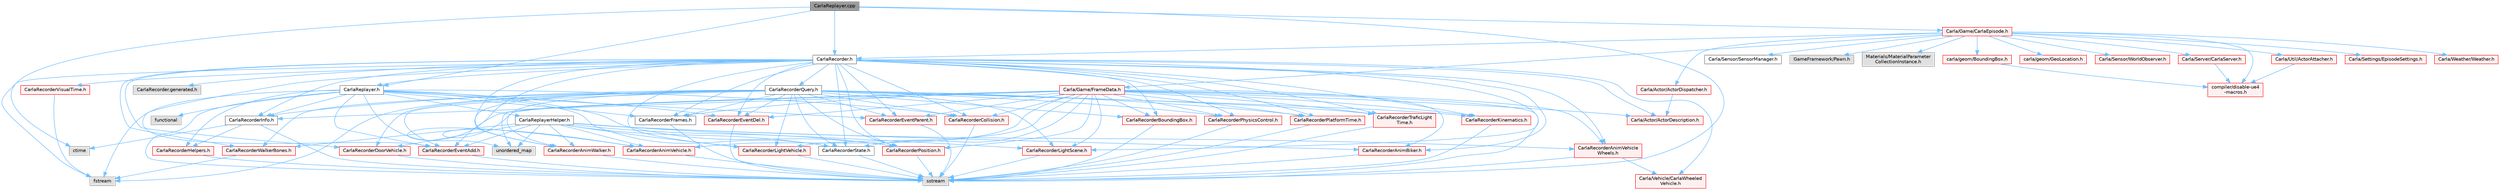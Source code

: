 digraph "CarlaReplayer.cpp"
{
 // INTERACTIVE_SVG=YES
 // LATEX_PDF_SIZE
  bgcolor="transparent";
  edge [fontname=Helvetica,fontsize=10,labelfontname=Helvetica,labelfontsize=10];
  node [fontname=Helvetica,fontsize=10,shape=box,height=0.2,width=0.4];
  Node1 [id="Node000001",label="CarlaReplayer.cpp",height=0.2,width=0.4,color="gray40", fillcolor="grey60", style="filled", fontcolor="black",tooltip=" "];
  Node1 -> Node2 [id="edge1_Node000001_Node000002",color="steelblue1",style="solid",tooltip=" "];
  Node2 [id="Node000002",label="CarlaReplayer.h",height=0.2,width=0.4,color="grey40", fillcolor="white", style="filled",URL="$de/dea/CarlaReplayer_8h.html",tooltip=" "];
  Node2 -> Node3 [id="edge2_Node000002_Node000003",color="steelblue1",style="solid",tooltip=" "];
  Node3 [id="Node000003",label="fstream",height=0.2,width=0.4,color="grey60", fillcolor="#E0E0E0", style="filled",tooltip=" "];
  Node2 -> Node4 [id="edge3_Node000002_Node000004",color="steelblue1",style="solid",tooltip=" "];
  Node4 [id="Node000004",label="sstream",height=0.2,width=0.4,color="grey60", fillcolor="#E0E0E0", style="filled",tooltip=" "];
  Node2 -> Node5 [id="edge4_Node000002_Node000005",color="steelblue1",style="solid",tooltip=" "];
  Node5 [id="Node000005",label="unordered_map",height=0.2,width=0.4,color="grey60", fillcolor="#E0E0E0", style="filled",tooltip=" "];
  Node2 -> Node6 [id="edge5_Node000002_Node000006",color="steelblue1",style="solid",tooltip=" "];
  Node6 [id="Node000006",label="functional",height=0.2,width=0.4,color="grey60", fillcolor="#E0E0E0", style="filled",tooltip=" "];
  Node2 -> Node7 [id="edge6_Node000002_Node000007",color="steelblue1",style="solid",tooltip=" "];
  Node7 [id="Node000007",label="CarlaRecorderInfo.h",height=0.2,width=0.4,color="grey40", fillcolor="white", style="filled",URL="$df/de9/CarlaRecorderInfo_8h.html",tooltip=" "];
  Node7 -> Node8 [id="edge7_Node000007_Node000008",color="steelblue1",style="solid",tooltip=" "];
  Node8 [id="Node000008",label="CarlaRecorderHelpers.h",height=0.2,width=0.4,color="red", fillcolor="#FFF0F0", style="filled",URL="$d6/dd1/CarlaRecorderHelpers_8h.html",tooltip=" "];
  Node8 -> Node4 [id="edge8_Node000008_Node000004",color="steelblue1",style="solid",tooltip=" "];
  Node7 -> Node4 [id="edge9_Node000007_Node000004",color="steelblue1",style="solid",tooltip=" "];
  Node7 -> Node10 [id="edge10_Node000007_Node000010",color="steelblue1",style="solid",tooltip=" "];
  Node10 [id="Node000010",label="ctime",height=0.2,width=0.4,color="grey60", fillcolor="#E0E0E0", style="filled",tooltip=" "];
  Node2 -> Node11 [id="edge11_Node000002_Node000011",color="steelblue1",style="solid",tooltip=" "];
  Node11 [id="Node000011",label="CarlaRecorderFrames.h",height=0.2,width=0.4,color="grey40", fillcolor="white", style="filled",URL="$dc/dfc/CarlaRecorderFrames_8h.html",tooltip=" "];
  Node11 -> Node4 [id="edge12_Node000011_Node000004",color="steelblue1",style="solid",tooltip=" "];
  Node2 -> Node12 [id="edge13_Node000002_Node000012",color="steelblue1",style="solid",tooltip=" "];
  Node12 [id="Node000012",label="CarlaRecorderEventAdd.h",height=0.2,width=0.4,color="red", fillcolor="#FFF0F0", style="filled",URL="$d0/d0e/CarlaRecorderEventAdd_8h.html",tooltip=" "];
  Node12 -> Node4 [id="edge14_Node000012_Node000004",color="steelblue1",style="solid",tooltip=" "];
  Node2 -> Node13 [id="edge15_Node000002_Node000013",color="steelblue1",style="solid",tooltip=" "];
  Node13 [id="Node000013",label="CarlaRecorderEventDel.h",height=0.2,width=0.4,color="red", fillcolor="#FFF0F0", style="filled",URL="$d7/d4c/CarlaRecorderEventDel_8h.html",tooltip=" "];
  Node13 -> Node4 [id="edge16_Node000013_Node000004",color="steelblue1",style="solid",tooltip=" "];
  Node2 -> Node14 [id="edge17_Node000002_Node000014",color="steelblue1",style="solid",tooltip=" "];
  Node14 [id="Node000014",label="CarlaRecorderEventParent.h",height=0.2,width=0.4,color="red", fillcolor="#FFF0F0", style="filled",URL="$d0/dc2/CarlaRecorderEventParent_8h.html",tooltip=" "];
  Node14 -> Node4 [id="edge18_Node000014_Node000004",color="steelblue1",style="solid",tooltip=" "];
  Node2 -> Node15 [id="edge19_Node000002_Node000015",color="steelblue1",style="solid",tooltip=" "];
  Node15 [id="Node000015",label="CarlaRecorderCollision.h",height=0.2,width=0.4,color="red", fillcolor="#FFF0F0", style="filled",URL="$df/d06/CarlaRecorderCollision_8h.html",tooltip=" "];
  Node15 -> Node4 [id="edge20_Node000015_Node000004",color="steelblue1",style="solid",tooltip=" "];
  Node2 -> Node17 [id="edge21_Node000002_Node000017",color="steelblue1",style="solid",tooltip=" "];
  Node17 [id="Node000017",label="CarlaRecorderPosition.h",height=0.2,width=0.4,color="red", fillcolor="#FFF0F0", style="filled",URL="$dc/d20/CarlaRecorderPosition_8h.html",tooltip=" "];
  Node17 -> Node4 [id="edge22_Node000017_Node000004",color="steelblue1",style="solid",tooltip=" "];
  Node2 -> Node18 [id="edge23_Node000002_Node000018",color="steelblue1",style="solid",tooltip=" "];
  Node18 [id="Node000018",label="CarlaRecorderState.h",height=0.2,width=0.4,color="grey40", fillcolor="white", style="filled",URL="$da/d32/CarlaRecorderState_8h.html",tooltip=" "];
  Node18 -> Node4 [id="edge24_Node000018_Node000004",color="steelblue1",style="solid",tooltip=" "];
  Node2 -> Node8 [id="edge25_Node000002_Node000008",color="steelblue1",style="solid",tooltip=" "];
  Node2 -> Node19 [id="edge26_Node000002_Node000019",color="steelblue1",style="solid",tooltip=" "];
  Node19 [id="Node000019",label="CarlaReplayerHelper.h",height=0.2,width=0.4,color="grey40", fillcolor="white", style="filled",URL="$d1/d62/CarlaReplayerHelper_8h.html",tooltip=" "];
  Node19 -> Node12 [id="edge27_Node000019_Node000012",color="steelblue1",style="solid",tooltip=" "];
  Node19 -> Node17 [id="edge28_Node000019_Node000017",color="steelblue1",style="solid",tooltip=" "];
  Node19 -> Node18 [id="edge29_Node000019_Node000018",color="steelblue1",style="solid",tooltip=" "];
  Node19 -> Node20 [id="edge30_Node000019_Node000020",color="steelblue1",style="solid",tooltip=" "];
  Node20 [id="Node000020",label="CarlaRecorderAnimBiker.h",height=0.2,width=0.4,color="red", fillcolor="#FFF0F0", style="filled",URL="$d6/dda/CarlaRecorderAnimBiker_8h.html",tooltip=" "];
  Node20 -> Node4 [id="edge31_Node000020_Node000004",color="steelblue1",style="solid",tooltip=" "];
  Node19 -> Node21 [id="edge32_Node000019_Node000021",color="steelblue1",style="solid",tooltip=" "];
  Node21 [id="Node000021",label="CarlaRecorderAnimWalker.h",height=0.2,width=0.4,color="red", fillcolor="#FFF0F0", style="filled",URL="$d3/d60/CarlaRecorderAnimWalker_8h.html",tooltip=" "];
  Node21 -> Node4 [id="edge33_Node000021_Node000004",color="steelblue1",style="solid",tooltip=" "];
  Node19 -> Node22 [id="edge34_Node000019_Node000022",color="steelblue1",style="solid",tooltip=" "];
  Node22 [id="Node000022",label="CarlaRecorderAnimVehicle.h",height=0.2,width=0.4,color="red", fillcolor="#FFF0F0", style="filled",URL="$d6/d44/CarlaRecorderAnimVehicle_8h.html",tooltip=" "];
  Node22 -> Node4 [id="edge35_Node000022_Node000004",color="steelblue1",style="solid",tooltip=" "];
  Node19 -> Node23 [id="edge36_Node000019_Node000023",color="steelblue1",style="solid",tooltip=" "];
  Node23 [id="Node000023",label="CarlaRecorderAnimVehicle\lWheels.h",height=0.2,width=0.4,color="red", fillcolor="#FFF0F0", style="filled",URL="$d0/d5c/CarlaRecorderAnimVehicleWheels_8h.html",tooltip=" "];
  Node23 -> Node4 [id="edge37_Node000023_Node000004",color="steelblue1",style="solid",tooltip=" "];
  Node23 -> Node24 [id="edge38_Node000023_Node000024",color="steelblue1",style="solid",tooltip=" "];
  Node24 [id="Node000024",label="Carla/Vehicle/CarlaWheeled\lVehicle.h",height=0.2,width=0.4,color="red", fillcolor="#FFF0F0", style="filled",URL="$d3/d00/CarlaWheeledVehicle_8h.html",tooltip=" "];
  Node19 -> Node66 [id="edge39_Node000019_Node000066",color="steelblue1",style="solid",tooltip=" "];
  Node66 [id="Node000066",label="CarlaRecorderLightVehicle.h",height=0.2,width=0.4,color="red", fillcolor="#FFF0F0", style="filled",URL="$de/da8/CarlaRecorderLightVehicle_8h.html",tooltip=" "];
  Node66 -> Node4 [id="edge40_Node000066_Node000004",color="steelblue1",style="solid",tooltip=" "];
  Node19 -> Node67 [id="edge41_Node000019_Node000067",color="steelblue1",style="solid",tooltip=" "];
  Node67 [id="Node000067",label="CarlaRecorderLightScene.h",height=0.2,width=0.4,color="red", fillcolor="#FFF0F0", style="filled",URL="$d9/dc8/CarlaRecorderLightScene_8h.html",tooltip=" "];
  Node67 -> Node4 [id="edge42_Node000067_Node000004",color="steelblue1",style="solid",tooltip=" "];
  Node19 -> Node68 [id="edge43_Node000019_Node000068",color="steelblue1",style="solid",tooltip=" "];
  Node68 [id="Node000068",label="CarlaRecorderDoorVehicle.h",height=0.2,width=0.4,color="red", fillcolor="#FFF0F0", style="filled",URL="$de/d44/CarlaRecorderDoorVehicle_8h.html",tooltip=" "];
  Node68 -> Node4 [id="edge44_Node000068_Node000004",color="steelblue1",style="solid",tooltip=" "];
  Node19 -> Node69 [id="edge45_Node000019_Node000069",color="steelblue1",style="solid",tooltip=" "];
  Node69 [id="Node000069",label="CarlaRecorderWalkerBones.h",height=0.2,width=0.4,color="red", fillcolor="#FFF0F0", style="filled",URL="$da/dfe/CarlaRecorderWalkerBones_8h.html",tooltip=" "];
  Node69 -> Node3 [id="edge46_Node000069_Node000003",color="steelblue1",style="solid",tooltip=" "];
  Node19 -> Node5 [id="edge47_Node000019_Node000005",color="steelblue1",style="solid",tooltip=" "];
  Node1 -> Node70 [id="edge48_Node000001_Node000070",color="steelblue1",style="solid",tooltip=" "];
  Node70 [id="Node000070",label="CarlaRecorder.h",height=0.2,width=0.4,color="grey40", fillcolor="white", style="filled",URL="$d9/d6a/CarlaRecorder_8h.html",tooltip=" "];
  Node70 -> Node3 [id="edge49_Node000070_Node000003",color="steelblue1",style="solid",tooltip=" "];
  Node70 -> Node71 [id="edge50_Node000070_Node000071",color="steelblue1",style="solid",tooltip=" "];
  Node71 [id="Node000071",label="Carla/Actor/ActorDescription.h",height=0.2,width=0.4,color="red", fillcolor="#FFF0F0", style="filled",URL="$d4/de6/Unreal_2CarlaUE4_2Plugins_2Carla_2Source_2Carla_2Actor_2ActorDescription_8h.html",tooltip=" "];
  Node70 -> Node82 [id="edge51_Node000070_Node000082",color="steelblue1",style="solid",tooltip=" "];
  Node82 [id="Node000082",label="CarlaRecorderTraficLight\lTime.h",height=0.2,width=0.4,color="red", fillcolor="#FFF0F0", style="filled",URL="$d0/de7/CarlaRecorderTraficLightTime_8h.html",tooltip=" "];
  Node82 -> Node4 [id="edge52_Node000082_Node000004",color="steelblue1",style="solid",tooltip=" "];
  Node70 -> Node83 [id="edge53_Node000070_Node000083",color="steelblue1",style="solid",tooltip=" "];
  Node83 [id="Node000083",label="CarlaRecorderPhysicsControl.h",height=0.2,width=0.4,color="red", fillcolor="#FFF0F0", style="filled",URL="$d3/d34/CarlaRecorderPhysicsControl_8h.html",tooltip=" "];
  Node83 -> Node4 [id="edge54_Node000083_Node000004",color="steelblue1",style="solid",tooltip=" "];
  Node70 -> Node84 [id="edge55_Node000070_Node000084",color="steelblue1",style="solid",tooltip=" "];
  Node84 [id="Node000084",label="CarlaRecorderPlatformTime.h",height=0.2,width=0.4,color="red", fillcolor="#FFF0F0", style="filled",URL="$d0/de8/CarlaRecorderPlatformTime_8h.html",tooltip=" "];
  Node84 -> Node4 [id="edge56_Node000084_Node000004",color="steelblue1",style="solid",tooltip=" "];
  Node70 -> Node86 [id="edge57_Node000070_Node000086",color="steelblue1",style="solid",tooltip=" "];
  Node86 [id="Node000086",label="CarlaRecorderBoundingBox.h",height=0.2,width=0.4,color="red", fillcolor="#FFF0F0", style="filled",URL="$d1/deb/CarlaRecorderBoundingBox_8h.html",tooltip=" "];
  Node86 -> Node4 [id="edge58_Node000086_Node000004",color="steelblue1",style="solid",tooltip=" "];
  Node70 -> Node87 [id="edge59_Node000070_Node000087",color="steelblue1",style="solid",tooltip=" "];
  Node87 [id="Node000087",label="CarlaRecorderKinematics.h",height=0.2,width=0.4,color="red", fillcolor="#FFF0F0", style="filled",URL="$d1/de3/CarlaRecorderKinematics_8h.html",tooltip=" "];
  Node87 -> Node4 [id="edge60_Node000087_Node000004",color="steelblue1",style="solid",tooltip=" "];
  Node70 -> Node67 [id="edge61_Node000070_Node000067",color="steelblue1",style="solid",tooltip=" "];
  Node70 -> Node66 [id="edge62_Node000070_Node000066",color="steelblue1",style="solid",tooltip=" "];
  Node70 -> Node22 [id="edge63_Node000070_Node000022",color="steelblue1",style="solid",tooltip=" "];
  Node70 -> Node23 [id="edge64_Node000070_Node000023",color="steelblue1",style="solid",tooltip=" "];
  Node70 -> Node21 [id="edge65_Node000070_Node000021",color="steelblue1",style="solid",tooltip=" "];
  Node70 -> Node20 [id="edge66_Node000070_Node000020",color="steelblue1",style="solid",tooltip=" "];
  Node70 -> Node15 [id="edge67_Node000070_Node000015",color="steelblue1",style="solid",tooltip=" "];
  Node70 -> Node12 [id="edge68_Node000070_Node000012",color="steelblue1",style="solid",tooltip=" "];
  Node70 -> Node13 [id="edge69_Node000070_Node000013",color="steelblue1",style="solid",tooltip=" "];
  Node70 -> Node14 [id="edge70_Node000070_Node000014",color="steelblue1",style="solid",tooltip=" "];
  Node70 -> Node11 [id="edge71_Node000070_Node000011",color="steelblue1",style="solid",tooltip=" "];
  Node70 -> Node7 [id="edge72_Node000070_Node000007",color="steelblue1",style="solid",tooltip=" "];
  Node70 -> Node17 [id="edge73_Node000070_Node000017",color="steelblue1",style="solid",tooltip=" "];
  Node70 -> Node88 [id="edge74_Node000070_Node000088",color="steelblue1",style="solid",tooltip=" "];
  Node88 [id="Node000088",label="CarlaRecorderQuery.h",height=0.2,width=0.4,color="grey40", fillcolor="white", style="filled",URL="$d7/dbd/CarlaRecorderQuery_8h.html",tooltip=" "];
  Node88 -> Node3 [id="edge75_Node000088_Node000003",color="steelblue1",style="solid",tooltip=" "];
  Node88 -> Node82 [id="edge76_Node000088_Node000082",color="steelblue1",style="solid",tooltip=" "];
  Node88 -> Node83 [id="edge77_Node000088_Node000083",color="steelblue1",style="solid",tooltip=" "];
  Node88 -> Node84 [id="edge78_Node000088_Node000084",color="steelblue1",style="solid",tooltip=" "];
  Node88 -> Node86 [id="edge79_Node000088_Node000086",color="steelblue1",style="solid",tooltip=" "];
  Node88 -> Node87 [id="edge80_Node000088_Node000087",color="steelblue1",style="solid",tooltip=" "];
  Node88 -> Node67 [id="edge81_Node000088_Node000067",color="steelblue1",style="solid",tooltip=" "];
  Node88 -> Node66 [id="edge82_Node000088_Node000066",color="steelblue1",style="solid",tooltip=" "];
  Node88 -> Node21 [id="edge83_Node000088_Node000021",color="steelblue1",style="solid",tooltip=" "];
  Node88 -> Node22 [id="edge84_Node000088_Node000022",color="steelblue1",style="solid",tooltip=" "];
  Node88 -> Node15 [id="edge85_Node000088_Node000015",color="steelblue1",style="solid",tooltip=" "];
  Node88 -> Node12 [id="edge86_Node000088_Node000012",color="steelblue1",style="solid",tooltip=" "];
  Node88 -> Node13 [id="edge87_Node000088_Node000013",color="steelblue1",style="solid",tooltip=" "];
  Node88 -> Node14 [id="edge88_Node000088_Node000014",color="steelblue1",style="solid",tooltip=" "];
  Node88 -> Node11 [id="edge89_Node000088_Node000011",color="steelblue1",style="solid",tooltip=" "];
  Node88 -> Node7 [id="edge90_Node000088_Node000007",color="steelblue1",style="solid",tooltip=" "];
  Node88 -> Node17 [id="edge91_Node000088_Node000017",color="steelblue1",style="solid",tooltip=" "];
  Node88 -> Node18 [id="edge92_Node000088_Node000018",color="steelblue1",style="solid",tooltip=" "];
  Node88 -> Node69 [id="edge93_Node000088_Node000069",color="steelblue1",style="solid",tooltip=" "];
  Node88 -> Node68 [id="edge94_Node000088_Node000068",color="steelblue1",style="solid",tooltip=" "];
  Node70 -> Node18 [id="edge95_Node000070_Node000018",color="steelblue1",style="solid",tooltip=" "];
  Node70 -> Node89 [id="edge96_Node000070_Node000089",color="steelblue1",style="solid",tooltip=" "];
  Node89 [id="Node000089",label="CarlaRecorderVisualTime.h",height=0.2,width=0.4,color="red", fillcolor="#FFF0F0", style="filled",URL="$d3/db8/CarlaRecorderVisualTime_8h.html",tooltip=" "];
  Node89 -> Node3 [id="edge97_Node000089_Node000003",color="steelblue1",style="solid",tooltip=" "];
  Node70 -> Node69 [id="edge98_Node000070_Node000069",color="steelblue1",style="solid",tooltip=" "];
  Node70 -> Node68 [id="edge99_Node000070_Node000068",color="steelblue1",style="solid",tooltip=" "];
  Node70 -> Node2 [id="edge100_Node000070_Node000002",color="steelblue1",style="solid",tooltip=" "];
  Node70 -> Node24 [id="edge101_Node000070_Node000024",color="steelblue1",style="solid",tooltip=" "];
  Node70 -> Node90 [id="edge102_Node000070_Node000090",color="steelblue1",style="solid",tooltip=" "];
  Node90 [id="Node000090",label="CarlaRecorder.generated.h",height=0.2,width=0.4,color="grey60", fillcolor="#E0E0E0", style="filled",tooltip=" "];
  Node1 -> Node91 [id="edge103_Node000001_Node000091",color="steelblue1",style="solid",tooltip=" "];
  Node91 [id="Node000091",label="Carla/Game/CarlaEpisode.h",height=0.2,width=0.4,color="red", fillcolor="#FFF0F0", style="filled",URL="$de/db8/CarlaEpisode_8h.html",tooltip=" "];
  Node91 -> Node92 [id="edge104_Node000091_Node000092",color="steelblue1",style="solid",tooltip=" "];
  Node92 [id="Node000092",label="Carla/Actor/ActorDispatcher.h",height=0.2,width=0.4,color="red", fillcolor="#FFF0F0", style="filled",URL="$dc/ddc/ActorDispatcher_8h.html",tooltip=" "];
  Node92 -> Node71 [id="edge105_Node000092_Node000071",color="steelblue1",style="solid",tooltip=" "];
  Node91 -> Node70 [id="edge106_Node000091_Node000070",color="steelblue1",style="solid",tooltip=" "];
  Node91 -> Node239 [id="edge107_Node000091_Node000239",color="steelblue1",style="solid",tooltip=" "];
  Node239 [id="Node000239",label="Carla/Sensor/WorldObserver.h",height=0.2,width=0.4,color="red", fillcolor="#FFF0F0", style="filled",URL="$d8/deb/WorldObserver_8h.html",tooltip=" "];
  Node91 -> Node240 [id="edge108_Node000091_Node000240",color="steelblue1",style="solid",tooltip=" "];
  Node240 [id="Node000240",label="Carla/Server/CarlaServer.h",height=0.2,width=0.4,color="red", fillcolor="#FFF0F0", style="filled",URL="$d0/d35/CarlaServer_8h.html",tooltip=" "];
  Node240 -> Node73 [id="edge109_Node000240_Node000073",color="steelblue1",style="solid",tooltip=" "];
  Node73 [id="Node000073",label="compiler/disable-ue4\l-macros.h",height=0.2,width=0.4,color="red", fillcolor="#FFF0F0", style="filled",URL="$d2/d02/disable-ue4-macros_8h.html",tooltip=" "];
  Node91 -> Node256 [id="edge110_Node000091_Node000256",color="steelblue1",style="solid",tooltip=" "];
  Node256 [id="Node000256",label="Carla/Settings/EpisodeSettings.h",height=0.2,width=0.4,color="red", fillcolor="#FFF0F0", style="filled",URL="$d8/d64/Unreal_2CarlaUE4_2Plugins_2Carla_2Source_2Carla_2Settings_2EpisodeSettings_8h.html",tooltip=" "];
  Node91 -> Node258 [id="edge111_Node000091_Node000258",color="steelblue1",style="solid",tooltip=" "];
  Node258 [id="Node000258",label="Carla/Util/ActorAttacher.h",height=0.2,width=0.4,color="red", fillcolor="#FFF0F0", style="filled",URL="$d6/d68/ActorAttacher_8h.html",tooltip=" "];
  Node258 -> Node73 [id="edge112_Node000258_Node000073",color="steelblue1",style="solid",tooltip=" "];
  Node91 -> Node261 [id="edge113_Node000091_Node000261",color="steelblue1",style="solid",tooltip=" "];
  Node261 [id="Node000261",label="Carla/Weather/Weather.h",height=0.2,width=0.4,color="red", fillcolor="#FFF0F0", style="filled",URL="$d5/d65/Weather_8h.html",tooltip=" "];
  Node91 -> Node265 [id="edge114_Node000091_Node000265",color="steelblue1",style="solid",tooltip=" "];
  Node265 [id="Node000265",label="Carla/Game/FrameData.h",height=0.2,width=0.4,color="red", fillcolor="#FFF0F0", style="filled",URL="$d2/df1/FrameData_8h.html",tooltip=" "];
  Node265 -> Node82 [id="edge115_Node000265_Node000082",color="steelblue1",style="solid",tooltip=" "];
  Node265 -> Node83 [id="edge116_Node000265_Node000083",color="steelblue1",style="solid",tooltip=" "];
  Node265 -> Node84 [id="edge117_Node000265_Node000084",color="steelblue1",style="solid",tooltip=" "];
  Node265 -> Node86 [id="edge118_Node000265_Node000086",color="steelblue1",style="solid",tooltip=" "];
  Node265 -> Node87 [id="edge119_Node000265_Node000087",color="steelblue1",style="solid",tooltip=" "];
  Node265 -> Node67 [id="edge120_Node000265_Node000067",color="steelblue1",style="solid",tooltip=" "];
  Node265 -> Node66 [id="edge121_Node000265_Node000066",color="steelblue1",style="solid",tooltip=" "];
  Node265 -> Node22 [id="edge122_Node000265_Node000022",color="steelblue1",style="solid",tooltip=" "];
  Node265 -> Node23 [id="edge123_Node000265_Node000023",color="steelblue1",style="solid",tooltip=" "];
  Node265 -> Node21 [id="edge124_Node000265_Node000021",color="steelblue1",style="solid",tooltip=" "];
  Node265 -> Node20 [id="edge125_Node000265_Node000020",color="steelblue1",style="solid",tooltip=" "];
  Node265 -> Node15 [id="edge126_Node000265_Node000015",color="steelblue1",style="solid",tooltip=" "];
  Node265 -> Node12 [id="edge127_Node000265_Node000012",color="steelblue1",style="solid",tooltip=" "];
  Node265 -> Node13 [id="edge128_Node000265_Node000013",color="steelblue1",style="solid",tooltip=" "];
  Node265 -> Node14 [id="edge129_Node000265_Node000014",color="steelblue1",style="solid",tooltip=" "];
  Node265 -> Node11 [id="edge130_Node000265_Node000011",color="steelblue1",style="solid",tooltip=" "];
  Node265 -> Node7 [id="edge131_Node000265_Node000007",color="steelblue1",style="solid",tooltip=" "];
  Node265 -> Node17 [id="edge132_Node000265_Node000017",color="steelblue1",style="solid",tooltip=" "];
  Node265 -> Node18 [id="edge133_Node000265_Node000018",color="steelblue1",style="solid",tooltip=" "];
  Node265 -> Node71 [id="edge134_Node000265_Node000071",color="steelblue1",style="solid",tooltip=" "];
  Node265 -> Node4 [id="edge135_Node000265_Node000004",color="steelblue1",style="solid",tooltip=" "];
  Node265 -> Node5 [id="edge136_Node000265_Node000005",color="steelblue1",style="solid",tooltip=" "];
  Node91 -> Node324 [id="edge137_Node000091_Node000324",color="steelblue1",style="solid",tooltip=" "];
  Node324 [id="Node000324",label="Carla/Sensor/SensorManager.h",height=0.2,width=0.4,color="grey40", fillcolor="white", style="filled",URL="$dc/dbf/SensorManager_8h.html",tooltip=" "];
  Node91 -> Node325 [id="edge138_Node000091_Node000325",color="steelblue1",style="solid",tooltip=" "];
  Node325 [id="Node000325",label="GameFramework/Pawn.h",height=0.2,width=0.4,color="grey60", fillcolor="#E0E0E0", style="filled",tooltip=" "];
  Node91 -> Node326 [id="edge139_Node000091_Node000326",color="steelblue1",style="solid",tooltip=" "];
  Node326 [id="Node000326",label="Materials/MaterialParameter\lCollectionInstance.h",height=0.2,width=0.4,color="grey60", fillcolor="#E0E0E0", style="filled",tooltip=" "];
  Node91 -> Node73 [id="edge140_Node000091_Node000073",color="steelblue1",style="solid",tooltip=" "];
  Node91 -> Node118 [id="edge141_Node000091_Node000118",color="steelblue1",style="solid",tooltip=" "];
  Node118 [id="Node000118",label="carla/geom/BoundingBox.h",height=0.2,width=0.4,color="red", fillcolor="#FFF0F0", style="filled",URL="$d2/dfe/LibCarla_2source_2carla_2geom_2BoundingBox_8h.html",tooltip=" "];
  Node118 -> Node73 [id="edge142_Node000118_Node000073",color="steelblue1",style="solid",tooltip=" "];
  Node91 -> Node171 [id="edge143_Node000091_Node000171",color="steelblue1",style="solid",tooltip=" "];
  Node171 [id="Node000171",label="carla/geom/GeoLocation.h",height=0.2,width=0.4,color="red", fillcolor="#FFF0F0", style="filled",URL="$d7/d86/GeoLocation_8h.html",tooltip=" "];
  Node1 -> Node10 [id="edge144_Node000001_Node000010",color="steelblue1",style="solid",tooltip=" "];
  Node1 -> Node4 [id="edge145_Node000001_Node000004",color="steelblue1",style="solid",tooltip=" "];
}
